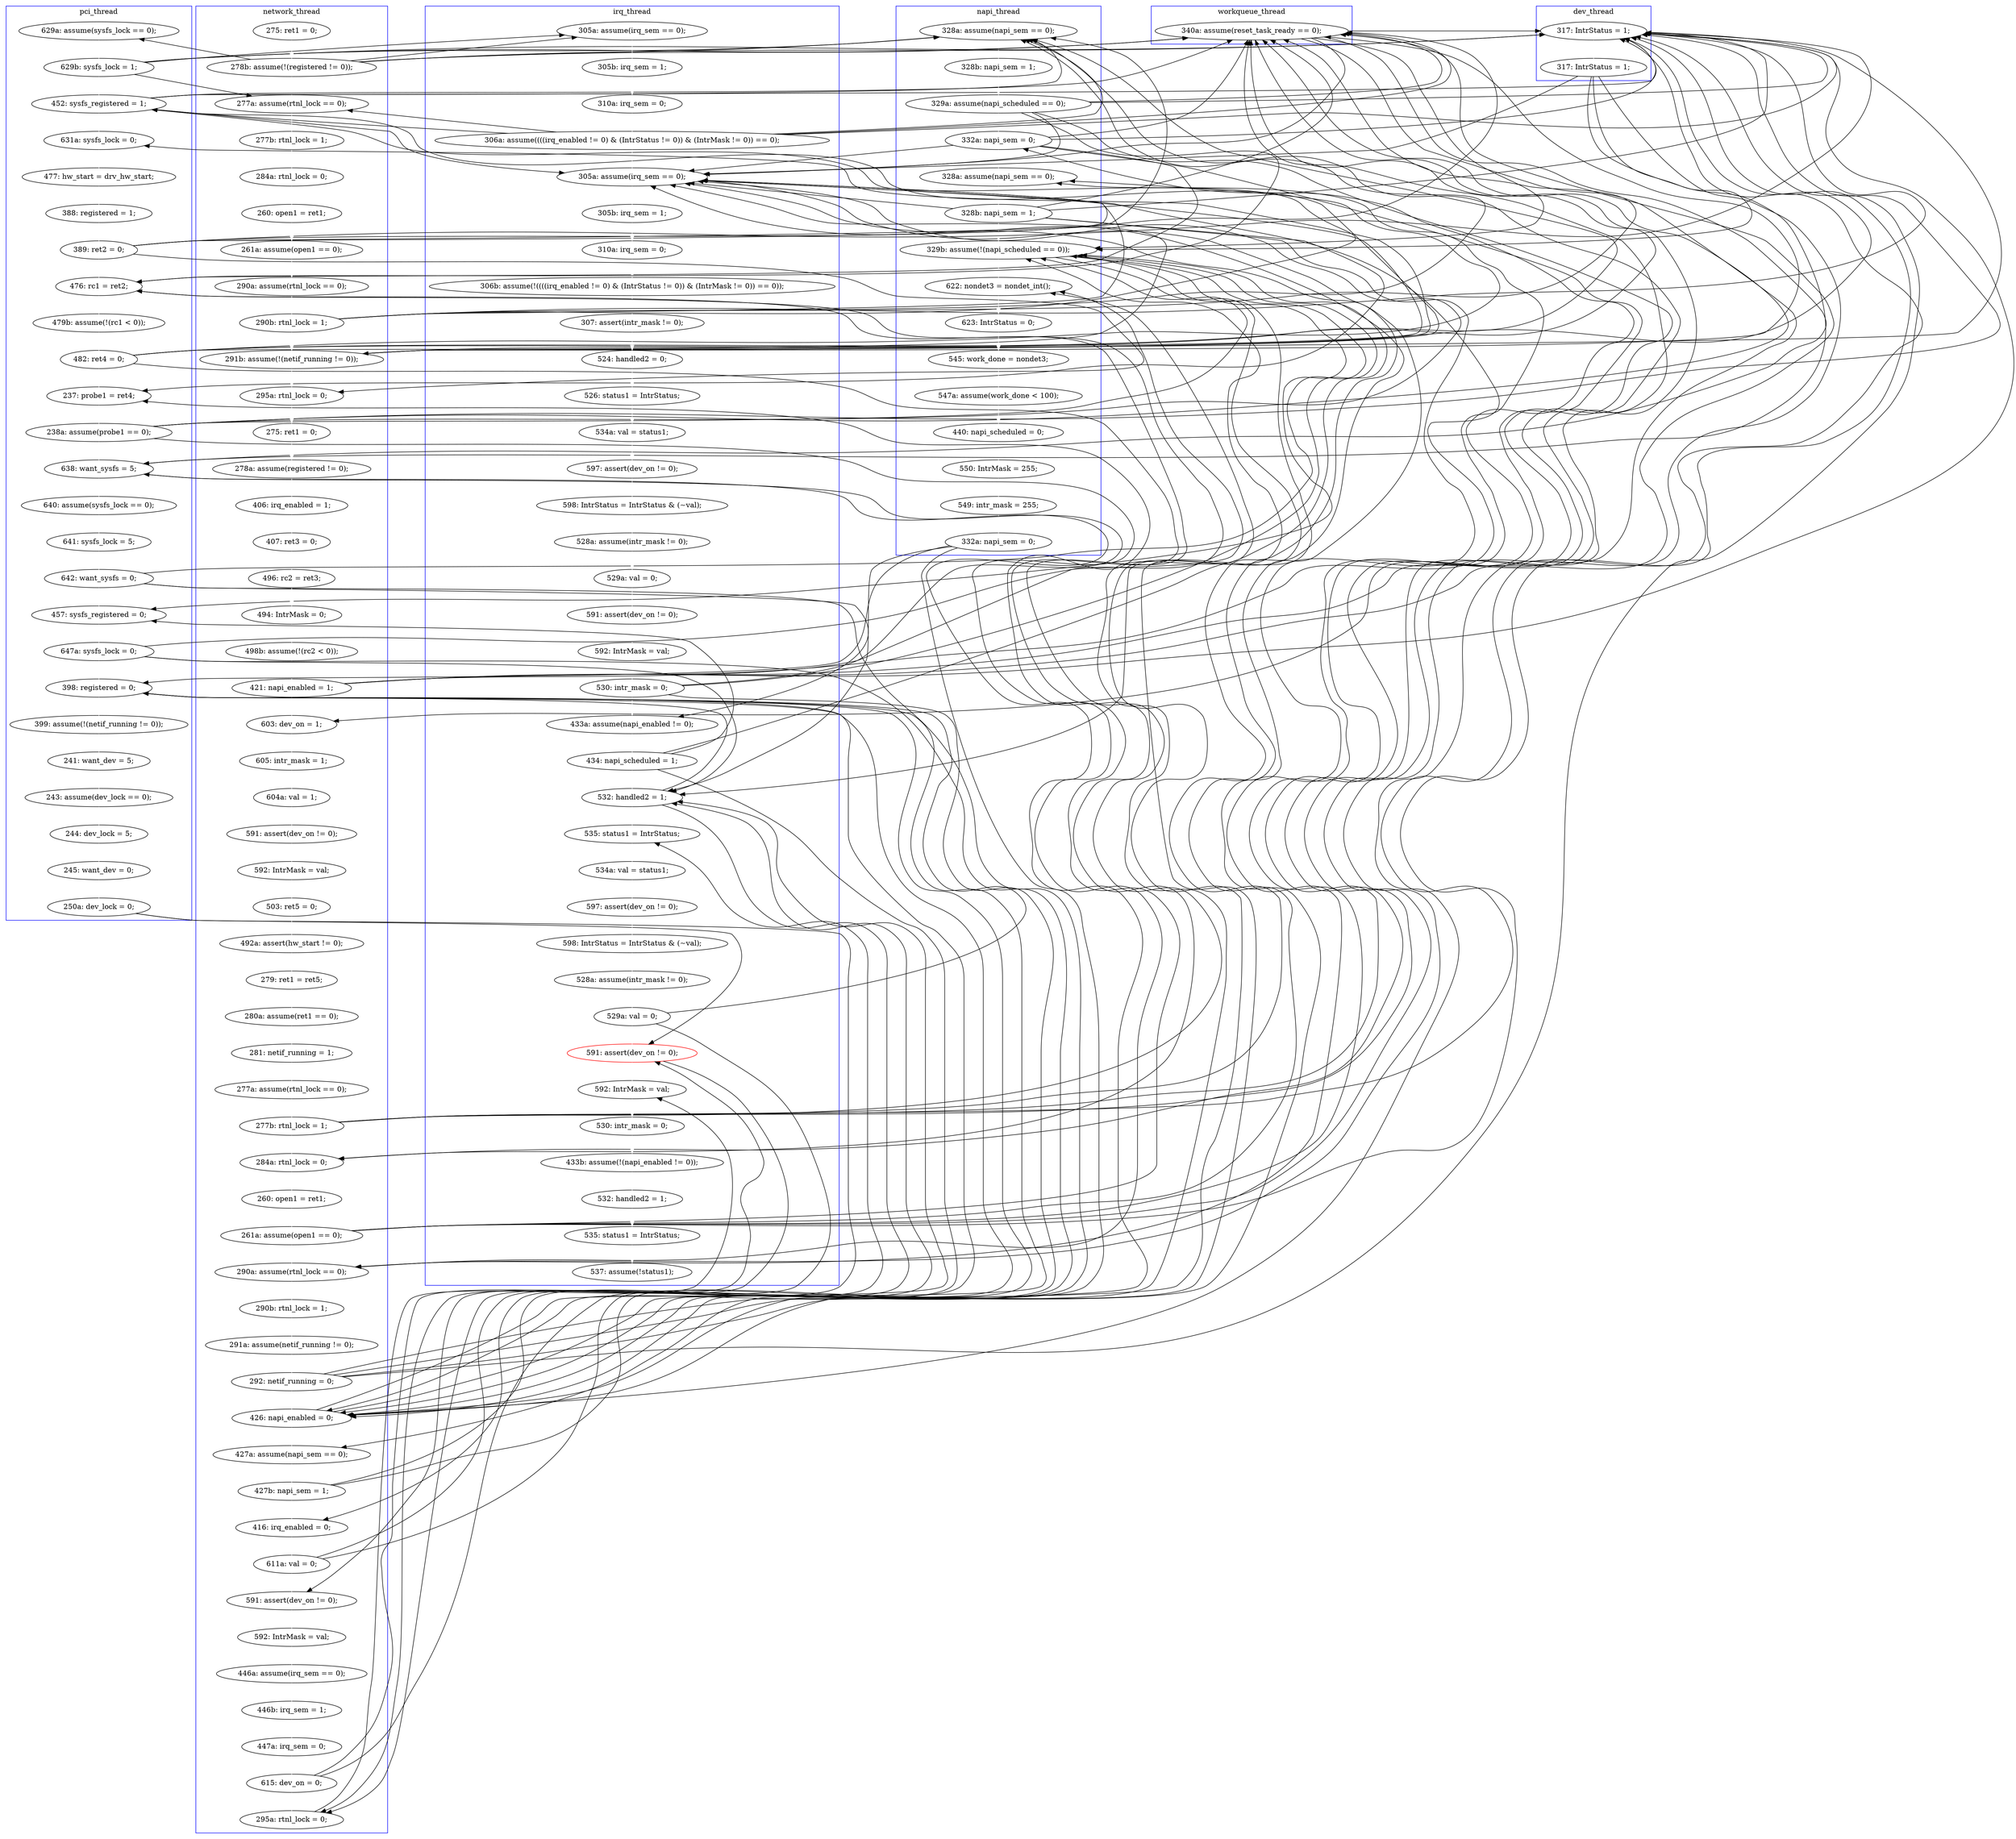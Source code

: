 digraph Counterexample {
	204 -> 205 [color = white, style = solid]
	287 -> 302 [color = black, style = solid, constraint = false]
	35 -> 37 [color = black, style = solid, constraint = false]
	131 -> 132 [color = black, style = solid, constraint = false]
	117 -> 119 [color = white, style = solid]
	138 -> 182 [color = black, style = solid, constraint = false]
	95 -> 96 [color = white, style = solid]
	244 -> 246 [color = white, style = solid]
	143 -> 169 [color = white, style = solid]
	184 -> 186 [color = white, style = solid]
	256 -> 291 [color = black, style = solid, constraint = false]
	258 -> 264 [color = white, style = solid]
	174 -> 216 [color = black, style = solid, constraint = false]
	252 -> 291 [color = black, style = solid, constraint = false]
	284 -> 285 [color = white, style = solid]
	132 -> 148 [color = white, style = solid]
	264 -> 278 [color = white, style = solid]
	173 -> 174 [color = white, style = solid]
	138 -> 148 [color = black, style = solid, constraint = false]
	156 -> 224 [color = black, style = solid, constraint = false]
	148 -> 149 [color = white, style = solid]
	99 -> 101 [color = white, style = solid]
	256 -> 258 [color = black, style = solid, constraint = false]
	231 -> 291 [color = white, style = solid]
	63 -> 162 [color = black, style = solid, constraint = false]
	66 -> 162 [color = black, style = solid, constraint = false]
	272 -> 275 [color = white, style = solid]
	169 -> 170 [color = white, style = solid]
	308 -> 316 [color = white, style = solid]
	112 -> 134 [color = black, style = solid, constraint = false]
	101 -> 104 [color = white, style = solid]
	181 -> 216 [color = black, style = solid, constraint = false]
	299 -> 304 [color = black, style = solid, constraint = false]
	125 -> 128 [color = white, style = solid]
	77 -> 178 [color = black, style = solid, constraint = false]
	219 -> 224 [color = black, style = solid, constraint = false]
	249 -> 291 [color = black, style = solid, constraint = false]
	296 -> 297 [color = white, style = solid]
	104 -> 178 [color = black, style = solid, constraint = false]
	162 -> 169 [color = black, style = solid, constraint = false]
	162 -> 182 [color = black, style = solid, constraint = false]
	66 -> 69 [color = white, style = solid]
	143 -> 162 [color = black, style = solid, constraint = false]
	131 -> 134 [color = black, style = solid, constraint = false]
	252 -> 258 [color = white, style = solid]
	46 -> 109 [color = black, style = solid, constraint = false]
	51 -> 54 [color = white, style = solid]
	134 -> 137 [color = white, style = solid]
	246 -> 247 [color = white, style = solid]
	283 -> 284 [color = white, style = solid]
	207 -> 232 [color = black, style = solid, constraint = false]
	149 -> 169 [color = black, style = solid, constraint = false]
	63 -> 178 [color = black, style = solid, constraint = false]
	84 -> 86 [color = white, style = solid]
	139 -> 140 [color = white, style = solid]
	224 -> 229 [color = black, style = solid, constraint = false]
	276 -> 302 [color = white, style = solid]
	77 -> 134 [color = white, style = solid]
	149 -> 162 [color = black, style = solid, constraint = false]
	153 -> 156 [color = white, style = solid]
	67 -> 78 [color = white, style = solid]
	143 -> 148 [color = black, style = solid, constraint = false]
	320 -> 321 [color = white, style = solid]
	46 -> 66 [color = black, style = solid, constraint = false]
	38 -> 178 [color = black, style = solid, constraint = false]
	224 -> 256 [color = black, style = solid, constraint = false]
	128 -> 129 [color = white, style = solid]
	195 -> 197 [color = white, style = solid]
	304 -> 305 [color = black, style = solid, constraint = false]
	131 -> 139 [color = white, style = solid]
	236 -> 237 [color = white, style = solid]
	104 -> 115 [color = white, style = solid]
	192 -> 193 [color = white, style = solid]
	193 -> 195 [color = white, style = solid]
	170 -> 173 [color = white, style = solid]
	35 -> 109 [color = black, style = solid, constraint = false]
	174 -> 178 [color = black, style = solid, constraint = false]
	292 -> 295 [color = white, style = solid]
	86 -> 95 [color = white, style = solid]
	219 -> 229 [color = white, style = solid]
	247 -> 249 [color = white, style = solid]
	104 -> 134 [color = black, style = solid, constraint = false]
	131 -> 162 [color = black, style = solid, constraint = false]
	149 -> 224 [color = white, style = solid]
	252 -> 256 [color = black, style = solid, constraint = false]
	178 -> 181 [color = white, style = solid]
	205 -> 207 [color = white, style = solid]
	71 -> 76 [color = white, style = solid]
	77 -> 78 [color = black, style = solid, constraint = false]
	149 -> 153 [color = black, style = solid, constraint = false]
	138 -> 178 [color = black, style = solid, constraint = false]
	96 -> 97 [color = white, style = solid]
	140 -> 143 [color = white, style = solid]
	67 -> 109 [color = black, style = solid, constraint = false]
	156 -> 169 [color = black, style = solid, constraint = false]
	137 -> 138 [color = white, style = solid]
	143 -> 182 [color = black, style = solid, constraint = false]
	202 -> 204 [color = white, style = solid]
	35 -> 48 [color = white, style = solid]
	218 -> 219 [color = white, style = solid]
	67 -> 178 [color = black, style = solid, constraint = false]
	275 -> 276 [color = white, style = solid]
	237 -> 238 [color = white, style = solid]
	129 -> 130 [color = white, style = solid]
	46 -> 178 [color = black, style = solid, constraint = false]
	138 -> 153 [color = white, style = solid]
	182 -> 183 [color = white, style = solid]
	224 -> 236 [color = white, style = solid]
	44 -> 46 [color = white, style = solid]
	238 -> 241 [color = white, style = solid]
	251 -> 252 [color = white, style = solid]
	119 -> 120 [color = white, style = solid]
	38 -> 162 [color = black, style = solid, constraint = false]
	174 -> 224 [color = black, style = solid, constraint = false]
	115 -> 116 [color = white, style = solid]
	124 -> 125 [color = white, style = solid]
	183 -> 184 [color = white, style = solid]
	264 -> 267 [color = black, style = solid, constraint = false]
	63 -> 67 [color = white, style = solid]
	316 -> 318 [color = white, style = solid]
	302 -> 305 [color = white, style = solid]
	174 -> 232 [color = white, style = solid]
	207 -> 224 [color = black, style = solid, constraint = false]
	231 -> 236 [color = black, style = solid, constraint = false]
	76 -> 77 [color = white, style = solid]
	162 -> 216 [color = black, style = solid, constraint = false]
	67 -> 182 [color = black, style = solid, constraint = false]
	38 -> 48 [color = black, style = solid, constraint = false]
	232 -> 251 [color = white, style = solid]
	216 -> 217 [color = white, style = solid]
	66 -> 182 [color = black, style = solid, constraint = false]
	132 -> 178 [color = black, style = solid, constraint = false]
	110 -> 112 [color = white, style = solid]
	35 -> 178 [color = black, style = solid, constraint = false]
	269 -> 271 [color = white, style = solid]
	197 -> 198 [color = white, style = solid]
	207 -> 222 [color = white, style = solid]
	222 -> 223 [color = white, style = solid]
	77 -> 162 [color = black, style = solid, constraint = false]
	132 -> 162 [color = black, style = solid, constraint = false]
	38 -> 66 [color = white, style = solid]
	174 -> 182 [color = black, style = solid, constraint = false]
	66 -> 67 [color = black, style = solid, constraint = false]
	131 -> 178 [color = black, style = solid, constraint = false]
	138 -> 139 [color = black, style = solid, constraint = false]
	63 -> 66 [color = black, style = solid, constraint = false]
	285 -> 287 [color = white, style = solid]
	276 -> 291 [color = black, style = solid, constraint = false]
	223 -> 256 [color = white, style = solid]
	104 -> 162 [color = black, style = solid, constraint = false]
	198 -> 201 [color = white, style = solid]
	241 -> 244 [color = white, style = solid]
	219 -> 222 [color = black, style = solid, constraint = false]
	112 -> 162 [color = black, style = solid, constraint = false]
	143 -> 153 [color = black, style = solid, constraint = false]
	232 -> 236 [color = black, style = solid, constraint = false]
	131 -> 182 [color = black, style = solid, constraint = false]
	156 -> 182 [color = black, style = solid, constraint = false]
	217 -> 218 [color = white, style = solid]
	156 -> 162 [color = black, style = solid, constraint = false]
	223 -> 232 [color = black, style = solid, constraint = false]
	267 -> 269 [color = white, style = solid]
	181 -> 232 [color = black, style = solid, constraint = false]
	32 -> 35 [color = white, style = solid]
	54 -> 62 [color = white, style = solid]
	318 -> 320 [color = white, style = solid]
	249 -> 251 [color = black, style = solid, constraint = false]
	156 -> 178 [color = black, style = solid, constraint = false]
	112 -> 115 [color = black, style = solid, constraint = false]
	77 -> 182 [color = black, style = solid, constraint = false]
	186 -> 187 [color = white, style = solid]
	46 -> 182 [color = white, style = solid]
	46 -> 162 [color = black, style = solid, constraint = false]
	287 -> 304 [color = white, style = solid]
	67 -> 162 [color = black, style = solid, constraint = false]
	66 -> 109 [color = black, style = solid, constraint = false]
	112 -> 132 [color = white, style = solid]
	162 -> 224 [color = black, style = solid, constraint = false]
	187 -> 192 [color = white, style = solid]
	63 -> 182 [color = black, style = solid, constraint = false]
	48 -> 49 [color = white, style = solid]
	109 -> 110 [color = white, style = solid]
	77 -> 109 [color = black, style = solid, constraint = false]
	207 -> 216 [color = black, style = solid, constraint = false]
	287 -> 291 [color = black, style = solid, constraint = false]
	181 -> 224 [color = black, style = solid, constraint = false]
	123 -> 124 [color = white, style = solid]
	35 -> 42 [color = black, style = solid, constraint = false]
	42 -> 43 [color = white, style = solid]
	162 -> 178 [color = black, style = solid, constraint = false]
	231 -> 232 [color = black, style = solid, constraint = false]
	78 -> 84 [color = white, style = solid]
	37 -> 38 [color = white, style = solid]
	97 -> 99 [color = white, style = solid]
	132 -> 182 [color = black, style = solid, constraint = false]
	62 -> 63 [color = white, style = solid]
	278 -> 279 [color = white, style = solid]
	50 -> 51 [color = white, style = solid]
	104 -> 182 [color = black, style = solid, constraint = false]
	302 -> 304 [color = black, style = solid, constraint = false]
	38 -> 109 [color = black, style = solid, constraint = false]
	297 -> 298 [color = white, style = solid]
	231 -> 256 [color = black, style = solid, constraint = false]
	120 -> 123 [color = white, style = solid]
	38 -> 42 [color = black, style = solid, constraint = false]
	219 -> 232 [color = black, style = solid, constraint = false]
	291 -> 292 [color = white, style = solid]
	271 -> 272 [color = white, style = solid]
	201 -> 202 [color = white, style = solid]
	156 -> 216 [color = white, style = solid]
	299 -> 302 [color = black, style = solid, constraint = false]
	43 -> 44 [color = white, style = solid]
	229 -> 231 [color = white, style = solid]
	232 -> 256 [color = black, style = solid, constraint = false]
	264 -> 291 [color = black, style = solid, constraint = false]
	130 -> 131 [color = white, style = solid]
	69 -> 71 [color = white, style = solid]
	149 -> 182 [color = black, style = solid, constraint = false]
	132 -> 134 [color = black, style = solid, constraint = false]
	249 -> 256 [color = black, style = solid, constraint = false]
	305 -> 308 [color = white, style = solid]
	223 -> 224 [color = black, style = solid, constraint = false]
	66 -> 178 [color = black, style = solid, constraint = false]
	276 -> 278 [color = black, style = solid, constraint = false]
	149 -> 178 [color = black, style = solid, constraint = false]
	181 -> 182 [color = black, style = solid, constraint = false]
	132 -> 139 [color = black, style = solid, constraint = false]
	67 -> 69 [color = black, style = solid, constraint = false]
	232 -> 291 [color = black, style = solid, constraint = false]
	104 -> 109 [color = black, style = solid, constraint = false]
	46 -> 48 [color = black, style = solid, constraint = false]
	223 -> 229 [color = black, style = solid, constraint = false]
	112 -> 178 [color = black, style = solid, constraint = false]
	279 -> 283 [color = white, style = solid]
	298 -> 299 [color = white, style = solid]
	138 -> 162 [color = black, style = solid, constraint = false]
	256 -> 267 [color = white, style = solid]
	143 -> 178 [color = black, style = solid, constraint = false]
	224 -> 232 [color = black, style = solid, constraint = false]
	63 -> 109 [color = black, style = solid, constraint = false]
	295 -> 296 [color = white, style = solid]
	112 -> 182 [color = black, style = solid, constraint = false]
	35 -> 162 [color = black, style = solid, constraint = false]
	116 -> 117 [color = white, style = solid]
	49 -> 50 [color = white, style = solid]
	subgraph cluster2 {
		label = network_thread
		color = blue
		251  [label = "427a: assume(napi_sem == 0);"]
		97  [label = "496: rc2 = ret3;"]
		119  [label = "591: assert(dev_on != 0);"]
		258  [label = "416: irq_enabled = 0;"]
		124  [label = "492a: assert(hw_start != 0);"]
		116  [label = "605: intr_mask = 1;"]
		173  [label = "291a: assume(netif_running != 0);"]
		287  [label = "615: dev_on = 0;"]
		170  [label = "290b: rtnl_lock = 1;"]
		32  [label = "275: ret1 = 0;"]
		84  [label = "275: ret1 = 0;"]
		96  [label = "407: ret3 = 0;"]
		232  [label = "426: napi_enabled = 0;"]
		285  [label = "447a: irq_sem = 0;"]
		35  [label = "278b: assume(!(registered != 0));"]
		139  [label = "284a: rtnl_lock = 0;"]
		125  [label = "279: ret1 = ret5;"]
		101  [label = "498b: assume(!(rc2 < 0));"]
		129  [label = "281: netif_running = 1;"]
		86  [label = "278a: assume(registered != 0);"]
		48  [label = "277a: assume(rtnl_lock == 0);"]
		104  [label = "421: napi_enabled = 1;"]
		252  [label = "427b: napi_sem = 1;"]
		283  [label = "446a: assume(irq_sem == 0);"]
		128  [label = "280a: assume(ret1 == 0);"]
		51  [label = "260: open1 = ret1;"]
		78  [label = "295a: rtnl_lock = 0;"]
		99  [label = "494: IntrMask = 0;"]
		284  [label = "446b: irq_sem = 1;"]
		278  [label = "591: assert(dev_on != 0);"]
		120  [label = "592: IntrMask = val;"]
		50  [label = "284a: rtnl_lock = 0;"]
		95  [label = "406: irq_enabled = 1;"]
		140  [label = "260: open1 = ret1;"]
		169  [label = "290a: assume(rtnl_lock == 0);"]
		174  [label = "292: netif_running = 0;"]
		130  [label = "277a: assume(rtnl_lock == 0);"]
		63  [label = "290b: rtnl_lock = 1;"]
		264  [label = "611a: val = 0;"]
		115  [label = "603: dev_on = 1;"]
		117  [label = "604a: val = 1;"]
		49  [label = "277b: rtnl_lock = 1;"]
		279  [label = "592: IntrMask = val;"]
		123  [label = "503: ret5 = 0;"]
		304  [label = "295a: rtnl_lock = 0;"]
		54  [label = "261a: assume(open1 == 0);"]
		62  [label = "290a: assume(rtnl_lock == 0);"]
		143  [label = "261a: assume(open1 == 0);"]
		67  [label = "291b: assume(!(netif_running != 0));"]
		131  [label = "277b: rtnl_lock = 1;"]
	}
	subgraph cluster4 {
		label = napi_thread
		color = blue
		112  [label = "329a: assume(napi_scheduled == 0);"]
		110  [label = "328b: napi_sem = 1;"]
		132  [label = "332a: napi_sem = 0;"]
		148  [label = "328a: assume(napi_sem == 0);"]
		246  [label = "550: IntrMask = 255;"]
		244  [label = "440: napi_scheduled = 0;"]
		249  [label = "332a: napi_sem = 0;"]
		238  [label = "545: work_done = nondet3;"]
		224  [label = "329b: assume(!(napi_scheduled == 0));"]
		109  [label = "328a: assume(napi_sem == 0);"]
		237  [label = "623: IntrStatus = 0;"]
		236  [label = "622: nondet3 = nondet_int();"]
		149  [label = "328b: napi_sem = 1;"]
		247  [label = "549: intr_mask = 255;"]
		241  [label = "547a: assume(work_done < 100);"]
	}
	subgraph cluster7 {
		label = dev_thread
		color = blue
		178  [label = "317: IntrStatus = 1;"]
		181  [label = "317: IntrStatus = 1;"]
	}
	subgraph cluster5 {
		label = workqueue_thread
		color = blue
		162  [label = "340a: assume(reset_task_ready == 0);"]
	}
	subgraph cluster3 {
		label = irq_thread
		color = blue
		308  [label = "530: intr_mask = 0;"]
		183  [label = "305b: irq_sem = 1;"]
		198  [label = "598: IntrStatus = IntrStatus & (~val);"]
		187  [label = "307: assert(intr_mask != 0);"]
		222  [label = "433a: assume(napi_enabled != 0);"]
		46  [label = "306a: assume((((irq_enabled != 0) & (IntrStatus != 0)) & (IntrMask != 0)) == 0);"]
		182  [label = "305a: assume(irq_sem == 0);"]
		223  [label = "434: napi_scheduled = 1;"]
		305  [label = "592: IntrMask = val;"]
		193  [label = "526: status1 = IntrStatus;"]
		302  [label = "591: assert(dev_on != 0);", color = red]
		276  [label = "529a: val = 0;"]
		256  [label = "532: handled2 = 1;"]
		321  [label = "537: assume(!status1);"]
		42  [label = "305a: assume(irq_sem == 0);"]
		275  [label = "528a: assume(intr_mask != 0);"]
		195  [label = "534a: val = status1;"]
		318  [label = "532: handled2 = 1;"]
		204  [label = "591: assert(dev_on != 0);"]
		272  [label = "598: IntrStatus = IntrStatus & (~val);"]
		269  [label = "534a: val = status1;"]
		271  [label = "597: assert(dev_on != 0);"]
		207  [label = "530: intr_mask = 0;"]
		192  [label = "524: handled2 = 0;"]
		186  [label = "306b: assume(!((((irq_enabled != 0) & (IntrStatus != 0)) & (IntrMask != 0)) == 0));"]
		201  [label = "528a: assume(intr_mask != 0);"]
		267  [label = "535: status1 = IntrStatus;"]
		202  [label = "529a: val = 0;"]
		316  [label = "433b: assume(!(napi_enabled != 0));"]
		205  [label = "592: IntrMask = val;"]
		197  [label = "597: assert(dev_on != 0);"]
		43  [label = "305b: irq_sem = 1;"]
		320  [label = "535: status1 = IntrStatus;"]
		44  [label = "310a: irq_sem = 0;"]
		184  [label = "310a: irq_sem = 0;"]
	}
	subgraph cluster1 {
		label = pci_thread
		color = blue
		219  [label = "642: want_sysfs = 0;"]
		138  [label = "482: ret4 = 0;"]
		37  [label = "629a: assume(sysfs_lock == 0);"]
		69  [label = "631a: sysfs_lock = 0;"]
		216  [label = "638: want_sysfs = 5;"]
		156  [label = "238a: assume(probe1 == 0);"]
		38  [label = "629b: sysfs_lock = 1;"]
		66  [label = "452: sysfs_registered = 1;"]
		137  [label = "479b: assume(!(rc1 < 0));"]
		291  [label = "398: registered = 0;"]
		231  [label = "647a: sysfs_lock = 0;"]
		76  [label = "388: registered = 1;"]
		297  [label = "244: dev_lock = 5;"]
		134  [label = "476: rc1 = ret2;"]
		229  [label = "457: sysfs_registered = 0;"]
		217  [label = "640: assume(sysfs_lock == 0);"]
		295  [label = "241: want_dev = 5;"]
		218  [label = "641: sysfs_lock = 5;"]
		71  [label = "477: hw_start = drv_hw_start;"]
		298  [label = "245: want_dev = 0;"]
		296  [label = "243: assume(dev_lock == 0);"]
		299  [label = "250a: dev_lock = 0;"]
		153  [label = "237: probe1 = ret4;"]
		292  [label = "399: assume(!(netif_running != 0));"]
		77  [label = "389: ret2 = 0;"]
	}
}